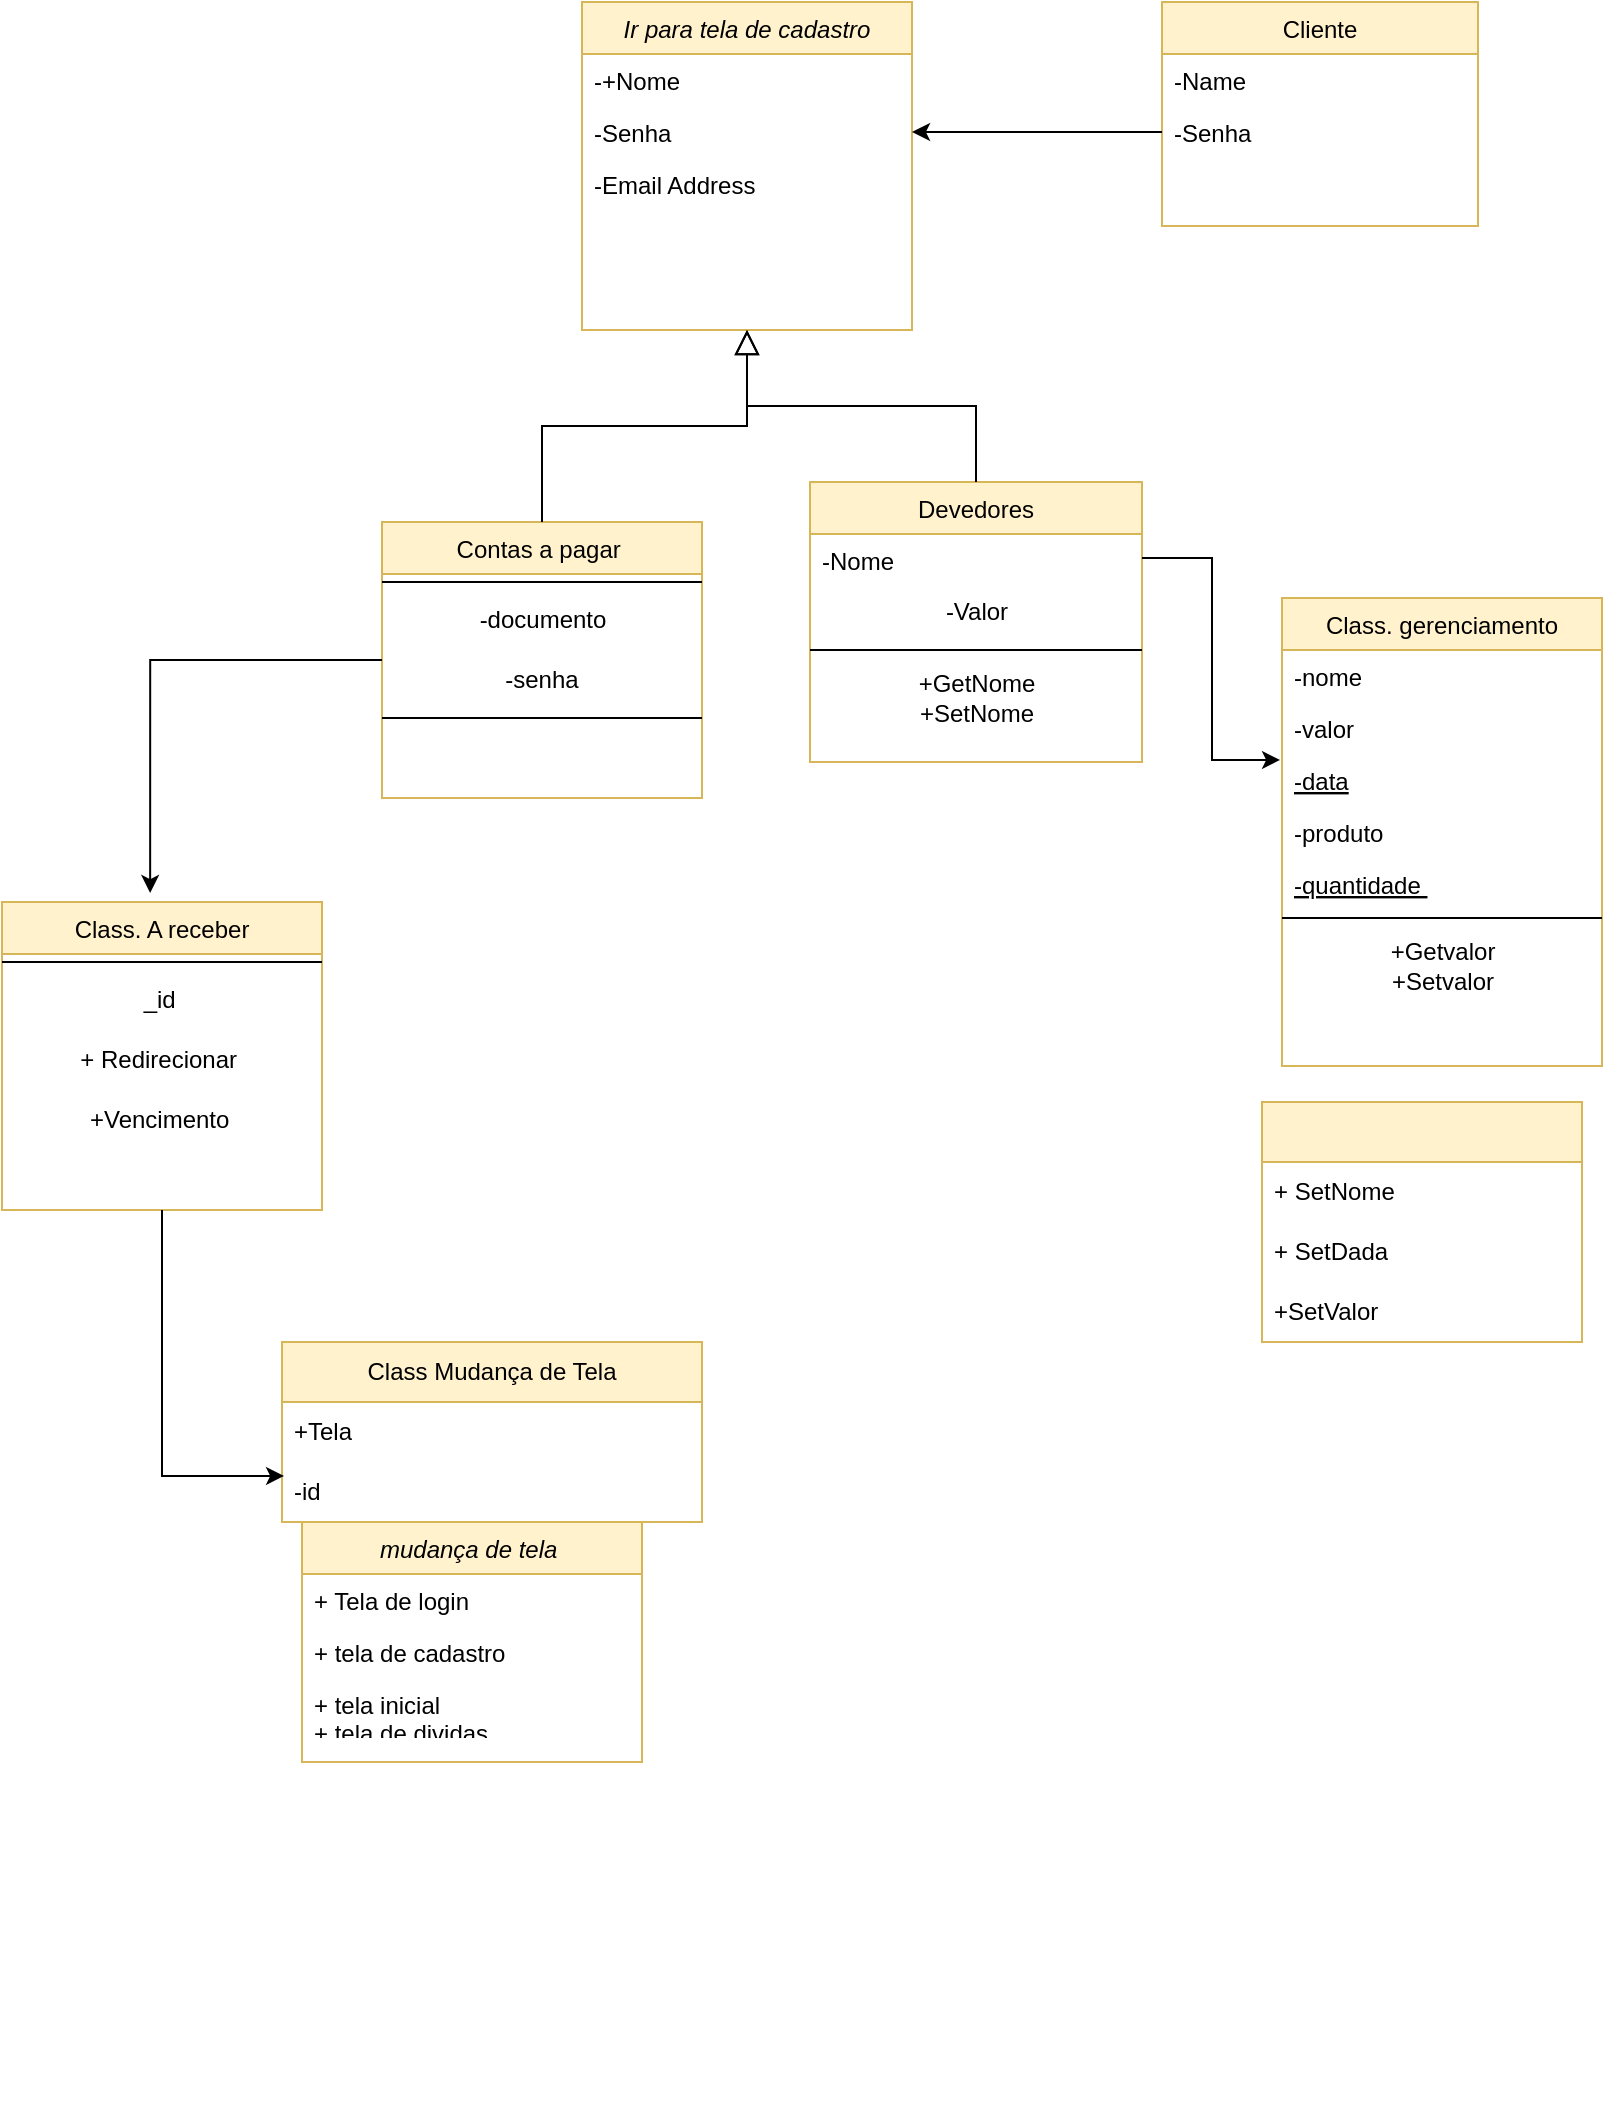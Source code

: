 <mxfile version="24.6.0" type="device">
  <diagram id="C5RBs43oDa-KdzZeNtuy" name="Page-1">
    <mxGraphModel dx="2261" dy="782" grid="1" gridSize="10" guides="1" tooltips="1" connect="1" arrows="1" fold="1" page="1" pageScale="1" pageWidth="827" pageHeight="1169" math="0" shadow="0">
      <root>
        <mxCell id="WIyWlLk6GJQsqaUBKTNV-0" />
        <mxCell id="WIyWlLk6GJQsqaUBKTNV-1" parent="WIyWlLk6GJQsqaUBKTNV-0" />
        <mxCell id="zkfFHV4jXpPFQw0GAbJ--0" value="Ir para tela de cadastro" style="swimlane;fontStyle=2;align=center;verticalAlign=top;childLayout=stackLayout;horizontal=1;startSize=26;horizontalStack=0;resizeParent=1;resizeLast=0;collapsible=1;marginBottom=0;rounded=0;shadow=0;strokeWidth=1;fillColor=#fff2cc;strokeColor=#d6b656;" parent="WIyWlLk6GJQsqaUBKTNV-1" vertex="1">
          <mxGeometry x="220" y="120" width="165" height="164" as="geometry">
            <mxRectangle x="230" y="140" width="160" height="26" as="alternateBounds" />
          </mxGeometry>
        </mxCell>
        <mxCell id="zkfFHV4jXpPFQw0GAbJ--1" value="-+Nome" style="text;align=left;verticalAlign=top;spacingLeft=4;spacingRight=4;overflow=hidden;rotatable=0;points=[[0,0.5],[1,0.5]];portConstraint=eastwest;" parent="zkfFHV4jXpPFQw0GAbJ--0" vertex="1">
          <mxGeometry y="26" width="165" height="26" as="geometry" />
        </mxCell>
        <mxCell id="zkfFHV4jXpPFQw0GAbJ--2" value="-Senha " style="text;align=left;verticalAlign=top;spacingLeft=4;spacingRight=4;overflow=hidden;rotatable=0;points=[[0,0.5],[1,0.5]];portConstraint=eastwest;rounded=0;shadow=0;html=0;" parent="zkfFHV4jXpPFQw0GAbJ--0" vertex="1">
          <mxGeometry y="52" width="165" height="26" as="geometry" />
        </mxCell>
        <mxCell id="zkfFHV4jXpPFQw0GAbJ--3" value="-Email Address" style="text;align=left;verticalAlign=top;spacingLeft=4;spacingRight=4;overflow=hidden;rotatable=0;points=[[0,0.5],[1,0.5]];portConstraint=eastwest;rounded=0;shadow=0;html=0;" parent="zkfFHV4jXpPFQw0GAbJ--0" vertex="1">
          <mxGeometry y="78" width="165" height="26" as="geometry" />
        </mxCell>
        <mxCell id="1ku876f8HN10sPCUTb0e-0" value="&amp;nbsp; &amp;nbsp; &amp;nbsp; &amp;nbsp; &amp;nbsp; &amp;nbsp; &amp;nbsp; &amp;nbsp; &amp;nbsp; &amp;nbsp; &amp;nbsp; &amp;nbsp; &amp;nbsp; &amp;nbsp; &amp;nbsp; &amp;nbsp; &amp;nbsp; &amp;nbsp; &amp;nbsp;" style="text;html=1;align=center;verticalAlign=middle;resizable=0;points=[];autosize=1;" parent="zkfFHV4jXpPFQw0GAbJ--0" vertex="1">
          <mxGeometry y="104" width="165" height="30" as="geometry" />
        </mxCell>
        <mxCell id="zkfFHV4jXpPFQw0GAbJ--6" value="Contas a pagar " style="swimlane;fontStyle=0;align=center;verticalAlign=top;childLayout=stackLayout;horizontal=1;startSize=26;horizontalStack=0;resizeParent=1;resizeLast=0;collapsible=1;marginBottom=0;rounded=0;shadow=0;strokeWidth=1;fillColor=#fff2cc;strokeColor=#d6b656;" parent="WIyWlLk6GJQsqaUBKTNV-1" vertex="1">
          <mxGeometry x="120" y="380" width="160" height="138" as="geometry">
            <mxRectangle x="130" y="380" width="160" height="26" as="alternateBounds" />
          </mxGeometry>
        </mxCell>
        <mxCell id="zkfFHV4jXpPFQw0GAbJ--9" value="" style="line;html=1;strokeWidth=1;align=left;verticalAlign=middle;spacingTop=-1;spacingLeft=3;spacingRight=3;rotatable=0;labelPosition=right;points=[];portConstraint=eastwest;" parent="zkfFHV4jXpPFQw0GAbJ--6" vertex="1">
          <mxGeometry y="26" width="160" height="8" as="geometry" />
        </mxCell>
        <mxCell id="jSQj0pVkeQTp7_EgAbAo-0" value="-documento" style="text;html=1;align=center;verticalAlign=middle;resizable=0;points=[];autosize=1;strokeColor=none;fillColor=none;" parent="zkfFHV4jXpPFQw0GAbJ--6" vertex="1">
          <mxGeometry y="34" width="160" height="30" as="geometry" />
        </mxCell>
        <mxCell id="qwOYiGAe6J9DKA_kmVKd-0" value="-senha" style="text;html=1;align=center;verticalAlign=middle;whiteSpace=wrap;rounded=0;" vertex="1" parent="zkfFHV4jXpPFQw0GAbJ--6">
          <mxGeometry y="64" width="160" height="30" as="geometry" />
        </mxCell>
        <mxCell id="qwOYiGAe6J9DKA_kmVKd-40" value="" style="line;html=1;strokeWidth=1;align=left;verticalAlign=middle;spacingTop=-1;spacingLeft=3;spacingRight=3;rotatable=0;labelPosition=right;points=[];portConstraint=eastwest;" vertex="1" parent="zkfFHV4jXpPFQw0GAbJ--6">
          <mxGeometry y="94" width="160" height="8" as="geometry" />
        </mxCell>
        <mxCell id="zkfFHV4jXpPFQw0GAbJ--12" value="" style="endArrow=block;endSize=10;endFill=0;shadow=0;strokeWidth=1;rounded=0;curved=0;edgeStyle=elbowEdgeStyle;elbow=vertical;" parent="WIyWlLk6GJQsqaUBKTNV-1" source="zkfFHV4jXpPFQw0GAbJ--6" target="zkfFHV4jXpPFQw0GAbJ--0" edge="1">
          <mxGeometry width="160" relative="1" as="geometry">
            <mxPoint x="200" y="203" as="sourcePoint" />
            <mxPoint x="200" y="203" as="targetPoint" />
          </mxGeometry>
        </mxCell>
        <mxCell id="zkfFHV4jXpPFQw0GAbJ--13" value="Devedores" style="swimlane;fontStyle=0;align=center;verticalAlign=top;childLayout=stackLayout;horizontal=1;startSize=26;horizontalStack=0;resizeParent=1;resizeLast=0;collapsible=1;marginBottom=0;rounded=0;shadow=0;strokeWidth=1;fillColor=#fff2cc;strokeColor=#d6b656;" parent="WIyWlLk6GJQsqaUBKTNV-1" vertex="1">
          <mxGeometry x="334" y="360" width="166" height="140" as="geometry">
            <mxRectangle x="340" y="380" width="170" height="26" as="alternateBounds" />
          </mxGeometry>
        </mxCell>
        <mxCell id="zkfFHV4jXpPFQw0GAbJ--14" value="-Nome&#xa;" style="text;align=left;verticalAlign=top;spacingLeft=4;spacingRight=4;overflow=hidden;rotatable=0;points=[[0,0.5],[1,0.5]];portConstraint=eastwest;" parent="zkfFHV4jXpPFQw0GAbJ--13" vertex="1">
          <mxGeometry y="26" width="166" height="24" as="geometry" />
        </mxCell>
        <mxCell id="qwOYiGAe6J9DKA_kmVKd-4" value="-Valor" style="text;html=1;align=center;verticalAlign=middle;resizable=0;points=[];autosize=1;strokeColor=none;fillColor=none;" vertex="1" parent="zkfFHV4jXpPFQw0GAbJ--13">
          <mxGeometry y="50" width="166" height="30" as="geometry" />
        </mxCell>
        <mxCell id="qwOYiGAe6J9DKA_kmVKd-3" value="" style="line;html=1;strokeWidth=1;align=left;verticalAlign=middle;spacingTop=-1;spacingLeft=3;spacingRight=3;rotatable=0;labelPosition=right;points=[];portConstraint=eastwest;" vertex="1" parent="zkfFHV4jXpPFQw0GAbJ--13">
          <mxGeometry y="80" width="166" height="8" as="geometry" />
        </mxCell>
        <mxCell id="qwOYiGAe6J9DKA_kmVKd-41" value="+GetNome&lt;div&gt;+SetNome&lt;/div&gt;" style="text;html=1;align=center;verticalAlign=middle;resizable=0;points=[];autosize=1;strokeColor=none;fillColor=none;" vertex="1" parent="zkfFHV4jXpPFQw0GAbJ--13">
          <mxGeometry y="88" width="166" height="40" as="geometry" />
        </mxCell>
        <mxCell id="zkfFHV4jXpPFQw0GAbJ--16" value="" style="endArrow=block;endSize=10;endFill=0;shadow=0;strokeWidth=1;rounded=0;curved=0;edgeStyle=elbowEdgeStyle;elbow=vertical;" parent="WIyWlLk6GJQsqaUBKTNV-1" source="zkfFHV4jXpPFQw0GAbJ--13" target="zkfFHV4jXpPFQw0GAbJ--0" edge="1">
          <mxGeometry width="160" relative="1" as="geometry">
            <mxPoint x="210" y="373" as="sourcePoint" />
            <mxPoint x="310" y="271" as="targetPoint" />
          </mxGeometry>
        </mxCell>
        <mxCell id="zkfFHV4jXpPFQw0GAbJ--17" value="Cliente" style="swimlane;fontStyle=0;align=center;verticalAlign=top;childLayout=stackLayout;horizontal=1;startSize=26;horizontalStack=0;resizeParent=1;resizeLast=0;collapsible=1;marginBottom=0;rounded=0;shadow=0;strokeWidth=1;fillColor=#fff2cc;strokeColor=#d6b656;" parent="WIyWlLk6GJQsqaUBKTNV-1" vertex="1">
          <mxGeometry x="510" y="120" width="158" height="112" as="geometry">
            <mxRectangle x="550" y="140" width="160" height="26" as="alternateBounds" />
          </mxGeometry>
        </mxCell>
        <mxCell id="zkfFHV4jXpPFQw0GAbJ--19" value="-Name" style="text;align=left;verticalAlign=top;spacingLeft=4;spacingRight=4;overflow=hidden;rotatable=0;points=[[0,0.5],[1,0.5]];portConstraint=eastwest;rounded=0;shadow=0;html=0;" parent="zkfFHV4jXpPFQw0GAbJ--17" vertex="1">
          <mxGeometry y="26" width="158" height="26" as="geometry" />
        </mxCell>
        <mxCell id="zkfFHV4jXpPFQw0GAbJ--20" value="-Senha" style="text;align=left;verticalAlign=top;spacingLeft=4;spacingRight=4;overflow=hidden;rotatable=0;points=[[0,0.5],[1,0.5]];portConstraint=eastwest;rounded=0;shadow=0;html=0;" parent="zkfFHV4jXpPFQw0GAbJ--17" vertex="1">
          <mxGeometry y="52" width="158" height="26" as="geometry" />
        </mxCell>
        <mxCell id="1ku876f8HN10sPCUTb0e-2" value="Class. gerenciamento" style="swimlane;fontStyle=0;align=center;verticalAlign=top;childLayout=stackLayout;horizontal=1;startSize=26;horizontalStack=0;resizeParent=1;resizeLast=0;collapsible=1;marginBottom=0;rounded=0;shadow=0;strokeWidth=1;fillColor=#fff2cc;strokeColor=#d6b656;" parent="WIyWlLk6GJQsqaUBKTNV-1" vertex="1">
          <mxGeometry x="570" y="418" width="160" height="234" as="geometry">
            <mxRectangle x="130" y="380" width="160" height="26" as="alternateBounds" />
          </mxGeometry>
        </mxCell>
        <mxCell id="1ku876f8HN10sPCUTb0e-3" value="-nome" style="text;align=left;verticalAlign=top;spacingLeft=4;spacingRight=4;overflow=hidden;rotatable=0;points=[[0,0.5],[1,0.5]];portConstraint=eastwest;" parent="1ku876f8HN10sPCUTb0e-2" vertex="1">
          <mxGeometry y="26" width="160" height="26" as="geometry" />
        </mxCell>
        <mxCell id="1ku876f8HN10sPCUTb0e-4" value="-valor" style="text;align=left;verticalAlign=top;spacingLeft=4;spacingRight=4;overflow=hidden;rotatable=0;points=[[0,0.5],[1,0.5]];portConstraint=eastwest;rounded=0;shadow=0;html=0;" parent="1ku876f8HN10sPCUTb0e-2" vertex="1">
          <mxGeometry y="52" width="160" height="26" as="geometry" />
        </mxCell>
        <mxCell id="1ku876f8HN10sPCUTb0e-6" value="-data" style="text;align=left;verticalAlign=top;spacingLeft=4;spacingRight=4;overflow=hidden;rotatable=0;points=[[0,0.5],[1,0.5]];portConstraint=eastwest;fontStyle=4" parent="1ku876f8HN10sPCUTb0e-2" vertex="1">
          <mxGeometry y="78" width="160" height="26" as="geometry" />
        </mxCell>
        <mxCell id="1ku876f8HN10sPCUTb0e-7" value="-produto" style="text;align=left;verticalAlign=top;spacingLeft=4;spacingRight=4;overflow=hidden;rotatable=0;points=[[0,0.5],[1,0.5]];portConstraint=eastwest;" parent="1ku876f8HN10sPCUTb0e-2" vertex="1">
          <mxGeometry y="104" width="160" height="26" as="geometry" />
        </mxCell>
        <mxCell id="qwOYiGAe6J9DKA_kmVKd-2" value="-quantidade " style="text;align=left;verticalAlign=top;spacingLeft=4;spacingRight=4;overflow=hidden;rotatable=0;points=[[0,0.5],[1,0.5]];portConstraint=eastwest;fontStyle=4" vertex="1" parent="1ku876f8HN10sPCUTb0e-2">
          <mxGeometry y="130" width="160" height="26" as="geometry" />
        </mxCell>
        <mxCell id="1ku876f8HN10sPCUTb0e-5" value="" style="line;html=1;strokeWidth=1;align=left;verticalAlign=middle;spacingTop=-1;spacingLeft=3;spacingRight=3;rotatable=0;labelPosition=right;points=[];portConstraint=eastwest;" parent="1ku876f8HN10sPCUTb0e-2" vertex="1">
          <mxGeometry y="156" width="160" height="8" as="geometry" />
        </mxCell>
        <mxCell id="qwOYiGAe6J9DKA_kmVKd-42" value="+Getvalor&lt;div&gt;+Setvalor&lt;/div&gt;" style="text;html=1;align=center;verticalAlign=middle;resizable=0;points=[];autosize=1;strokeColor=none;fillColor=none;" vertex="1" parent="1ku876f8HN10sPCUTb0e-2">
          <mxGeometry y="164" width="160" height="40" as="geometry" />
        </mxCell>
        <mxCell id="qwOYiGAe6J9DKA_kmVKd-5" style="edgeStyle=orthogonalEdgeStyle;rounded=0;orthogonalLoop=1;jettySize=auto;html=1;entryX=-0.006;entryY=1.115;entryDx=0;entryDy=0;entryPerimeter=0;" edge="1" parent="WIyWlLk6GJQsqaUBKTNV-1" source="zkfFHV4jXpPFQw0GAbJ--14" target="1ku876f8HN10sPCUTb0e-4">
          <mxGeometry relative="1" as="geometry" />
        </mxCell>
        <mxCell id="qwOYiGAe6J9DKA_kmVKd-7" value="Class. A receber" style="swimlane;fontStyle=0;align=center;verticalAlign=top;childLayout=stackLayout;horizontal=1;startSize=26;horizontalStack=0;resizeParent=1;resizeLast=0;collapsible=1;marginBottom=0;rounded=0;shadow=0;strokeWidth=1;fillColor=#fff2cc;strokeColor=#d6b656;" vertex="1" parent="WIyWlLk6GJQsqaUBKTNV-1">
          <mxGeometry x="-70" y="570" width="160" height="154" as="geometry">
            <mxRectangle x="130" y="380" width="160" height="26" as="alternateBounds" />
          </mxGeometry>
        </mxCell>
        <mxCell id="qwOYiGAe6J9DKA_kmVKd-8" value="" style="line;html=1;strokeWidth=1;align=left;verticalAlign=middle;spacingTop=-1;spacingLeft=3;spacingRight=3;rotatable=0;labelPosition=right;points=[];portConstraint=eastwest;" vertex="1" parent="qwOYiGAe6J9DKA_kmVKd-7">
          <mxGeometry y="26" width="160" height="8" as="geometry" />
        </mxCell>
        <mxCell id="qwOYiGAe6J9DKA_kmVKd-9" value="_id&amp;nbsp;" style="text;html=1;align=center;verticalAlign=middle;resizable=0;points=[];autosize=1;strokeColor=none;fillColor=none;" vertex="1" parent="qwOYiGAe6J9DKA_kmVKd-7">
          <mxGeometry y="34" width="160" height="30" as="geometry" />
        </mxCell>
        <mxCell id="qwOYiGAe6J9DKA_kmVKd-10" value="+ Redirecionar&amp;nbsp;" style="text;html=1;align=center;verticalAlign=middle;whiteSpace=wrap;rounded=0;" vertex="1" parent="qwOYiGAe6J9DKA_kmVKd-7">
          <mxGeometry y="64" width="160" height="30" as="geometry" />
        </mxCell>
        <mxCell id="qwOYiGAe6J9DKA_kmVKd-16" value="+Vencimento&amp;nbsp;" style="text;html=1;align=center;verticalAlign=middle;resizable=0;points=[];autosize=1;strokeColor=none;fillColor=none;" vertex="1" parent="qwOYiGAe6J9DKA_kmVKd-7">
          <mxGeometry y="94" width="160" height="30" as="geometry" />
        </mxCell>
        <mxCell id="qwOYiGAe6J9DKA_kmVKd-11" style="edgeStyle=orthogonalEdgeStyle;rounded=0;orthogonalLoop=1;jettySize=auto;html=1;entryX=0.463;entryY=-0.029;entryDx=0;entryDy=0;entryPerimeter=0;" edge="1" parent="WIyWlLk6GJQsqaUBKTNV-1" source="zkfFHV4jXpPFQw0GAbJ--6" target="qwOYiGAe6J9DKA_kmVKd-7">
          <mxGeometry relative="1" as="geometry" />
        </mxCell>
        <mxCell id="qwOYiGAe6J9DKA_kmVKd-22" value="" style="swimlane;fontStyle=0;childLayout=stackLayout;horizontal=1;startSize=30;horizontalStack=0;resizeParent=1;resizeParentMax=0;resizeLast=0;collapsible=1;marginBottom=0;whiteSpace=wrap;html=1;fillColor=#fff2cc;strokeColor=#d6b656;" vertex="1" parent="WIyWlLk6GJQsqaUBKTNV-1">
          <mxGeometry x="560" y="670" width="160" height="120" as="geometry" />
        </mxCell>
        <mxCell id="qwOYiGAe6J9DKA_kmVKd-23" value="+ SetNome" style="text;strokeColor=none;fillColor=none;align=left;verticalAlign=middle;spacingLeft=4;spacingRight=4;overflow=hidden;points=[[0,0.5],[1,0.5]];portConstraint=eastwest;rotatable=0;whiteSpace=wrap;html=1;" vertex="1" parent="qwOYiGAe6J9DKA_kmVKd-22">
          <mxGeometry y="30" width="160" height="30" as="geometry" />
        </mxCell>
        <mxCell id="qwOYiGAe6J9DKA_kmVKd-25" value="+ SetDada" style="text;strokeColor=none;fillColor=none;align=left;verticalAlign=middle;spacingLeft=4;spacingRight=4;overflow=hidden;points=[[0,0.5],[1,0.5]];portConstraint=eastwest;rotatable=0;whiteSpace=wrap;html=1;" vertex="1" parent="qwOYiGAe6J9DKA_kmVKd-22">
          <mxGeometry y="60" width="160" height="30" as="geometry" />
        </mxCell>
        <mxCell id="qwOYiGAe6J9DKA_kmVKd-24" value="+SetValor" style="text;strokeColor=none;fillColor=none;align=left;verticalAlign=middle;spacingLeft=4;spacingRight=4;overflow=hidden;points=[[0,0.5],[1,0.5]];portConstraint=eastwest;rotatable=0;whiteSpace=wrap;html=1;" vertex="1" parent="qwOYiGAe6J9DKA_kmVKd-22">
          <mxGeometry y="90" width="160" height="30" as="geometry" />
        </mxCell>
        <mxCell id="qwOYiGAe6J9DKA_kmVKd-26" value="Class Mudança de Tela" style="swimlane;fontStyle=0;childLayout=stackLayout;horizontal=1;startSize=30;horizontalStack=0;resizeParent=1;resizeParentMax=0;resizeLast=0;collapsible=1;marginBottom=0;whiteSpace=wrap;html=1;fillColor=#fff2cc;strokeColor=#d6b656;" vertex="1" parent="WIyWlLk6GJQsqaUBKTNV-1">
          <mxGeometry x="70" y="790" width="210" height="90" as="geometry" />
        </mxCell>
        <mxCell id="qwOYiGAe6J9DKA_kmVKd-27" value="+Tela" style="text;strokeColor=none;fillColor=none;align=left;verticalAlign=middle;spacingLeft=4;spacingRight=4;overflow=hidden;points=[[0,0.5],[1,0.5]];portConstraint=eastwest;rotatable=0;whiteSpace=wrap;html=1;" vertex="1" parent="qwOYiGAe6J9DKA_kmVKd-26">
          <mxGeometry y="30" width="210" height="30" as="geometry" />
        </mxCell>
        <mxCell id="qwOYiGAe6J9DKA_kmVKd-28" value="-id" style="text;strokeColor=none;fillColor=none;align=left;verticalAlign=middle;spacingLeft=4;spacingRight=4;overflow=hidden;points=[[0,0.5],[1,0.5]];portConstraint=eastwest;rotatable=0;whiteSpace=wrap;html=1;" vertex="1" parent="qwOYiGAe6J9DKA_kmVKd-26">
          <mxGeometry y="60" width="210" height="30" as="geometry" />
        </mxCell>
        <mxCell id="qwOYiGAe6J9DKA_kmVKd-30" value="mudança de tela " style="swimlane;fontStyle=2;align=center;verticalAlign=top;childLayout=stackLayout;horizontal=1;startSize=26;horizontalStack=0;resizeParent=1;resizeLast=0;collapsible=1;marginBottom=0;rounded=0;shadow=0;strokeWidth=1;fillColor=#fff2cc;strokeColor=#d6b656;" vertex="1" parent="WIyWlLk6GJQsqaUBKTNV-1">
          <mxGeometry x="80" y="880" width="170" height="120" as="geometry">
            <mxRectangle x="230" y="140" width="160" height="26" as="alternateBounds" />
          </mxGeometry>
        </mxCell>
        <mxCell id="qwOYiGAe6J9DKA_kmVKd-31" value="+ Tela de login " style="text;align=left;verticalAlign=top;spacingLeft=4;spacingRight=4;overflow=hidden;rotatable=0;points=[[0,0.5],[1,0.5]];portConstraint=eastwest;" vertex="1" parent="qwOYiGAe6J9DKA_kmVKd-30">
          <mxGeometry y="26" width="170" height="26" as="geometry" />
        </mxCell>
        <mxCell id="qwOYiGAe6J9DKA_kmVKd-32" value="+ tela de cadastro " style="text;align=left;verticalAlign=top;spacingLeft=4;spacingRight=4;overflow=hidden;rotatable=0;points=[[0,0.5],[1,0.5]];portConstraint=eastwest;rounded=0;shadow=0;html=0;" vertex="1" parent="qwOYiGAe6J9DKA_kmVKd-30">
          <mxGeometry y="52" width="170" height="26" as="geometry" />
        </mxCell>
        <mxCell id="qwOYiGAe6J9DKA_kmVKd-33" value="+ tela inicial&#xa;+ tela de dividas&#xa;+ tela de pagos&#xa;+tela de devedores" style="text;align=left;verticalAlign=top;spacingLeft=4;spacingRight=4;overflow=hidden;rotatable=0;points=[[0,0.5],[1,0.5]];portConstraint=eastwest;rounded=0;shadow=0;html=0;" vertex="1" parent="qwOYiGAe6J9DKA_kmVKd-30">
          <mxGeometry y="78" width="170" height="26" as="geometry" />
        </mxCell>
        <mxCell id="qwOYiGAe6J9DKA_kmVKd-35" value="&amp;nbsp; &amp;nbsp; &amp;nbsp; &amp;nbsp; &amp;nbsp; &amp;nbsp; &amp;nbsp; &amp;nbsp; &amp;nbsp; &amp;nbsp; &amp;nbsp; &amp;nbsp; &amp;nbsp; &amp;nbsp; &amp;nbsp; &amp;nbsp; &amp;nbsp; &amp;nbsp; &amp;nbsp;" style="text;html=1;align=center;verticalAlign=middle;resizable=0;points=[];autosize=1;" vertex="1" parent="WIyWlLk6GJQsqaUBKTNV-1">
          <mxGeometry x="270" y="1090" width="165" height="30" as="geometry" />
        </mxCell>
        <mxCell id="qwOYiGAe6J9DKA_kmVKd-34" value="&amp;nbsp; &amp;nbsp; &amp;nbsp; &amp;nbsp; &amp;nbsp; &amp;nbsp; &amp;nbsp; &amp;nbsp; &amp;nbsp; &amp;nbsp; &amp;nbsp; &amp;nbsp; &amp;nbsp; &amp;nbsp; &amp;nbsp; &amp;nbsp; &amp;nbsp; &amp;nbsp; &amp;nbsp;" style="text;html=1;align=center;verticalAlign=middle;resizable=0;points=[];autosize=1;" vertex="1" parent="WIyWlLk6GJQsqaUBKTNV-1">
          <mxGeometry x="100" y="1150" width="165" height="30" as="geometry" />
        </mxCell>
        <mxCell id="qwOYiGAe6J9DKA_kmVKd-38" style="edgeStyle=orthogonalEdgeStyle;rounded=0;orthogonalLoop=1;jettySize=auto;html=1;entryX=0.005;entryY=0.233;entryDx=0;entryDy=0;entryPerimeter=0;" edge="1" parent="WIyWlLk6GJQsqaUBKTNV-1" source="qwOYiGAe6J9DKA_kmVKd-7" target="qwOYiGAe6J9DKA_kmVKd-28">
          <mxGeometry relative="1" as="geometry" />
        </mxCell>
        <mxCell id="qwOYiGAe6J9DKA_kmVKd-45" style="edgeStyle=orthogonalEdgeStyle;rounded=0;orthogonalLoop=1;jettySize=auto;html=1;exitX=0;exitY=0.5;exitDx=0;exitDy=0;entryX=1;entryY=0.5;entryDx=0;entryDy=0;" edge="1" parent="WIyWlLk6GJQsqaUBKTNV-1" source="zkfFHV4jXpPFQw0GAbJ--20" target="zkfFHV4jXpPFQw0GAbJ--2">
          <mxGeometry relative="1" as="geometry" />
        </mxCell>
      </root>
    </mxGraphModel>
  </diagram>
</mxfile>
